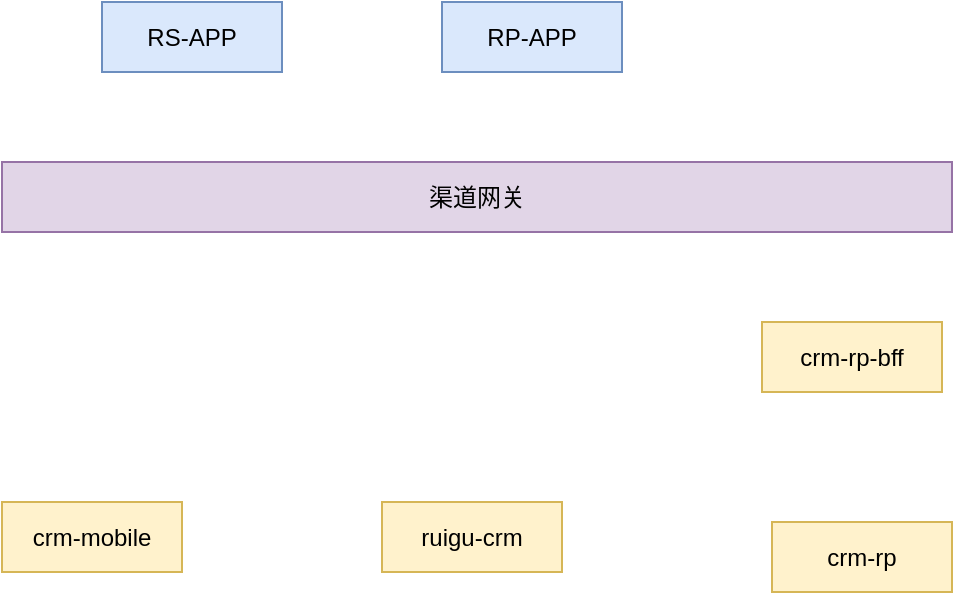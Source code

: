 <mxfile version="27.0.6">
  <diagram name="第 1 页" id="iWPxshPIMEVbpGWWCTj_">
    <mxGraphModel dx="1179" dy="794" grid="1" gridSize="10" guides="1" tooltips="1" connect="1" arrows="1" fold="1" page="1" pageScale="1" pageWidth="827" pageHeight="1169" math="1" shadow="0">
      <root>
        <mxCell id="0" />
        <mxCell id="1" parent="0" />
        <mxCell id="bJtqQ9VPk2n9-TVYa7WY-3" value="渠道网关" style="rounded=0;whiteSpace=wrap;html=1;fillColor=#e1d5e7;strokeColor=#9673a6;" parent="1" vertex="1">
          <mxGeometry x="120" y="220" width="475" height="35" as="geometry" />
        </mxCell>
        <mxCell id="bJtqQ9VPk2n9-TVYa7WY-15" value="RS-APP" style="rounded=0;whiteSpace=wrap;html=1;fillColor=#dae8fc;strokeColor=#6c8ebf;" parent="1" vertex="1">
          <mxGeometry x="170" y="140" width="90" height="35" as="geometry" />
        </mxCell>
        <mxCell id="bJtqQ9VPk2n9-TVYa7WY-16" value="RP-APP" style="rounded=0;whiteSpace=wrap;html=1;fillColor=#dae8fc;strokeColor=#6c8ebf;" parent="1" vertex="1">
          <mxGeometry x="340" y="140" width="90" height="35" as="geometry" />
        </mxCell>
        <mxCell id="PsItqs-l9x2g7-KIEnPt-1" value="crm-rp-bff" style="rounded=0;whiteSpace=wrap;html=1;fillColor=#fff2cc;strokeColor=#d6b656;" vertex="1" parent="1">
          <mxGeometry x="500" y="300" width="90" height="35" as="geometry" />
        </mxCell>
        <mxCell id="PsItqs-l9x2g7-KIEnPt-2" value="crm-mobile" style="rounded=0;whiteSpace=wrap;html=1;fillColor=#fff2cc;strokeColor=#d6b656;" vertex="1" parent="1">
          <mxGeometry x="120" y="390" width="90" height="35" as="geometry" />
        </mxCell>
        <mxCell id="PsItqs-l9x2g7-KIEnPt-3" value="crm-rp" style="rounded=0;whiteSpace=wrap;html=1;fillColor=#fff2cc;strokeColor=#d6b656;" vertex="1" parent="1">
          <mxGeometry x="505" y="400" width="90" height="35" as="geometry" />
        </mxCell>
        <mxCell id="PsItqs-l9x2g7-KIEnPt-4" value="ruigu-crm" style="rounded=0;whiteSpace=wrap;html=1;fillColor=#fff2cc;strokeColor=#d6b656;" vertex="1" parent="1">
          <mxGeometry x="310" y="390" width="90" height="35" as="geometry" />
        </mxCell>
      </root>
    </mxGraphModel>
  </diagram>
</mxfile>
